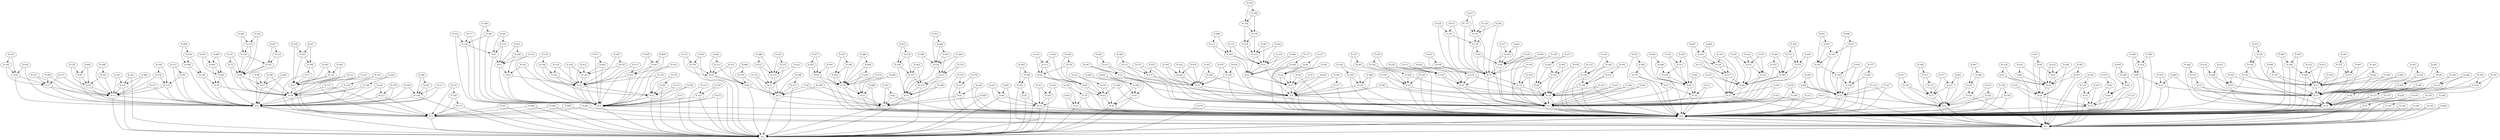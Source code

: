 digraph G {
    "N-0" -> "N-1";
    "N-0" -> "N-2";
    "N-1" -> "N-0";
    "N-1" -> "N-2";
    "N-2" -> "N-0";
    "N-2" -> "N-1";
    "N-3" -> "N-1";
    "N-3" -> "N-2";
    "N-4" -> "N-0";
    "N-4" -> "N-2";
    "N-5" -> "N-0";
    "N-5" -> "N-1";
    "N-6" -> "N-3";
    "N-6" -> "N-2";
    "N-7" -> "N-0";
    "N-7" -> "N-2";
    "N-8" -> "N-0";
    "N-8" -> "N-1";
    "N-9" -> "N-5";
    "N-9" -> "N-0";
    "N-10" -> "N-0";
    "N-10" -> "N-1";
    "N-11" -> "N-7";
    "N-11" -> "N-2";
    "N-12" -> "N-4";
    "N-12" -> "N-2";
    "N-13" -> "N-6";
    "N-13" -> "N-2";
    "N-14" -> "N-2";
    "N-14" -> "N-0";
    "N-15" -> "N-9";
    "N-15" -> "N-5";
    "N-16" -> "N-2";
    "N-16" -> "N-0";
    "N-17" -> "N-9";
    "N-17" -> "N-0";
    "N-18" -> "N-5";
    "N-18" -> "N-0";
    "N-19" -> "N-0";
    "N-19" -> "N-1";
    "N-20" -> "N-6";
    "N-20" -> "N-3";
    "N-21" -> "N-15";
    "N-21" -> "N-9";
    "N-22" -> "N-17";
    "N-22" -> "N-9";
    "N-23" -> "N-12";
    "N-23" -> "N-4";
    "N-24" -> "N-5";
    "N-24" -> "N-0";
    "N-25" -> "N-8";
    "N-25" -> "N-0";
    "N-26" -> "N-17";
    "N-26" -> "N-0";
    "N-27" -> "N-22";
    "N-27" -> "N-9";
    "N-28" -> "N-18";
    "N-28" -> "N-0";
    "N-29" -> "N-10";
    "N-29" -> "N-1";
    "N-30" -> "N-18";
    "N-30" -> "N-0";
    "N-31" -> "N-4";
    "N-31" -> "N-2";
    "N-32" -> "N-24";
    "N-32" -> "N-0";
    "N-33" -> "N-19";
    "N-33" -> "N-0";
    "N-34" -> "N-29";
    "N-34" -> "N-10";
    "N-35" -> "N-5";
    "N-35" -> "N-1";
    "N-36" -> "N-20";
    "N-36" -> "N-6";
    "N-37" -> "N-20";
    "N-37" -> "N-6";
    "N-38" -> "N-2";
    "N-38" -> "N-0";
    "N-39" -> "N-29";
    "N-39" -> "N-1";
    "N-40" -> "N-26";
    "N-40" -> "N-0";
    "N-41" -> "N-20";
    "N-41" -> "N-3";
    "N-42" -> "N-38";
    "N-42" -> "N-0";
    "N-43" -> "N-7";
    "N-43" -> "N-0";
    "N-44" -> "N-37";
    "N-44" -> "N-20";
    "N-45" -> "N-39";
    "N-45" -> "N-29";
    "N-46" -> "N-39";
    "N-46" -> "N-1";
    "N-47" -> "N-38";
    "N-47" -> "N-2";
    "N-48" -> "N-11";
    "N-48" -> "N-2";
    "N-49" -> "N-42";
    "N-49" -> "N-0";
    "N-50" -> "N-17";
    "N-50" -> "N-0";
    "N-51" -> "N-11";
    "N-51" -> "N-7";
    "N-52" -> "N-33";
    "N-52" -> "N-0";
    "N-53" -> "N-33";
    "N-53" -> "N-19";
    "N-54" -> "N-10";
    "N-54" -> "N-1";
    "N-55" -> "N-0";
    "N-55" -> "N-1";
    "N-56" -> "N-19";
    "N-56" -> "N-0";
    "N-57" -> "N-13";
    "N-57" -> "N-6";
    "N-58" -> "N-5";
    "N-58" -> "N-1";
    "N-59" -> "N-33";
    "N-59" -> "N-19";
    "N-60" -> "N-11";
    "N-60" -> "N-7";
    "N-61" -> "N-39";
    "N-61" -> "N-29";
    "N-62" -> "N-7";
    "N-62" -> "N-0";
    "N-63" -> "N-23";
    "N-63" -> "N-4";
    "N-64" -> "N-35";
    "N-64" -> "N-5";
    "N-65" -> "N-57";
    "N-65" -> "N-6";
    "N-66" -> "N-10";
    "N-66" -> "N-0";
    "N-67" -> "N-63";
    "N-67" -> "N-4";
    "N-68" -> "N-61";
    "N-68" -> "N-29";
    "N-69" -> "N-16";
    "N-69" -> "N-0";
    "N-70" -> "N-43";
    "N-70" -> "N-0";
    "N-71" -> "N-8";
    "N-71" -> "N-1";
    "N-72" -> "N-33";
    "N-72" -> "N-0";
    "N-73" -> "N-44";
    "N-73" -> "N-20";
    "N-74" -> "N-18";
    "N-74" -> "N-5";
    "N-75" -> "N-74";
    "N-75" -> "N-5";
    "N-76" -> "N-17";
    "N-76" -> "N-9";
    "N-77" -> "N-41";
    "N-77" -> "N-3";
    "N-78" -> "N-16";
    "N-78" -> "N-0";
    "N-79" -> "N-7";
    "N-79" -> "N-2";
    "N-80" -> "N-14";
    "N-80" -> "N-2";
    "N-81" -> "N-7";
    "N-81" -> "N-0";
    "N-82" -> "N-66";
    "N-82" -> "N-0";
    "N-83" -> "N-68";
    "N-83" -> "N-29";
    "N-84" -> "N-66";
    "N-84" -> "N-0";
    "N-85" -> "N-24";
    "N-85" -> "N-5";
    "N-86" -> "N-75";
    "N-86" -> "N-5";
    "N-87" -> "N-14";
    "N-87" -> "N-2";
    "N-88" -> "N-33";
    "N-88" -> "N-0";
    "N-89" -> "N-52";
    "N-89" -> "N-0";
    "N-90" -> "N-18";
    "N-90" -> "N-5";
    "N-91" -> "N-48";
    "N-91" -> "N-2";
    "N-92" -> "N-49";
    "N-92" -> "N-42";
    "N-93" -> "N-13";
    "N-93" -> "N-6";
    "N-94" -> "N-86";
    "N-94" -> "N-75";
    "N-95" -> "N-93";
    "N-95" -> "N-6";
    "N-96" -> "N-37";
    "N-96" -> "N-6";
    "N-97" -> "N-67";
    "N-97" -> "N-4";
    "N-98" -> "N-25";
    "N-98" -> "N-0";
    "N-99" -> "N-70";
    "N-99" -> "N-0";
    "N-100" -> "N-55";
    "N-100" -> "N-0";
    "N-101" -> "N-4";
    "N-101" -> "N-2";
    "N-102" -> "N-23";
    "N-102" -> "N-12";
    "N-103" -> "N-44";
    "N-103" -> "N-20";
    "N-104" -> "N-27";
    "N-104" -> "N-22";
    "N-105" -> "N-71";
    "N-105" -> "N-8";
    "N-106" -> "N-18";
    "N-106" -> "N-0";
    "N-107" -> "N-64";
    "N-107" -> "N-35";
    "N-108" -> "N-102";
    "N-108" -> "N-23";
    "N-109" -> "N-0";
    "N-109" -> "N-1";
    "N-110" -> "N-54";
    "N-110" -> "N-1";
    "N-111" -> "N-104";
    "N-111" -> "N-22";
    "N-112" -> "N-71";
    "N-112" -> "N-8";
    "N-113" -> "N-92";
    "N-113" -> "N-49";
    "N-114" -> "N-56";
    "N-114" -> "N-19";
    "N-115" -> "N-64";
    "N-115" -> "N-35";
    "N-116" -> "N-82";
    "N-116" -> "N-66";
    "N-117" -> "N-9";
    "N-117" -> "N-0";
    "N-118" -> "N-79";
    "N-118" -> "N-2";
    "N-119" -> "N-51";
    "N-119" -> "N-11";
    "N-120" -> "N-23";
    "N-120" -> "N-4";
    "N-121" -> "N-53";
    "N-121" -> "N-19";
    "N-122" -> "N-27";
    "N-122" -> "N-22";
    "N-123" -> "N-6";
    "N-123" -> "N-3";
    "N-124" -> "N-41";
    "N-124" -> "N-3";
    "N-125" -> "N-12";
    "N-125" -> "N-4";
    "N-126" -> "N-106";
    "N-126" -> "N-0";
    "N-127" -> "N-15";
    "N-127" -> "N-5";
    "N-128" -> "N-94";
    "N-128" -> "N-75";
    "N-129" -> "N-28";
    "N-129" -> "N-18";
    "N-130" -> "N-97";
    "N-130" -> "N-4";
    "N-131" -> "N-10";
    "N-131" -> "N-0";
    "N-132" -> "N-51";
    "N-132" -> "N-11";
    "N-133" -> "N-13";
    "N-133" -> "N-2";
    "N-134" -> "N-72";
    "N-134" -> "N-0";
    "N-135" -> "N-126";
    "N-135" -> "N-0";
    "N-136" -> "N-30";
    "N-136" -> "N-0";
    "N-137" -> "N-40";
    "N-137" -> "N-26";
    "N-138" -> "N-25";
    "N-138" -> "N-0";
    "N-139" -> "N-55";
    "N-139" -> "N-1";
    "N-140" -> "N-65";
    "N-140" -> "N-57";
    "N-141" -> "N-73";
    "N-141" -> "N-44";
    "N-142" -> "N-128";
    "N-142" -> "N-75";
    "N-143" -> "N-136";
    "N-143" -> "N-0";
    "N-144" -> "N-120";
    "N-144" -> "N-4";
    "N-145" -> "N-128";
    "N-145" -> "N-75";
    "N-146" -> "N-6";
    "N-146" -> "N-2";
    "N-147" -> "N-57";
    "N-147" -> "N-13";
    "N-148" -> "N-36";
    "N-148" -> "N-6";
    "N-149" -> "N-114";
    "N-149" -> "N-19";
    "N-150" -> "N-92";
    "N-150" -> "N-49";
    "N-151" -> "N-118";
    "N-151" -> "N-79";
    "N-152" -> "N-13";
    "N-152" -> "N-6";
    "N-153" -> "N-20";
    "N-153" -> "N-3";
    "N-154" -> "N-130";
    "N-154" -> "N-4";
    "N-155" -> "N-13";
    "N-155" -> "N-6";
    "N-156" -> "N-155";
    "N-156" -> "N-13";
    "N-157" -> "N-81";
    "N-157" -> "N-0";
    "N-158" -> "N-103";
    "N-158" -> "N-44";
    "N-159" -> "N-20";
    "N-159" -> "N-6";
    "N-160" -> "N-126";
    "N-160" -> "N-0";
    "N-161" -> "N-90";
    "N-161" -> "N-18";
    "N-162" -> "N-87";
    "N-162" -> "N-2";
    "N-163" -> "N-23";
    "N-163" -> "N-4";
    "N-164" -> "N-138";
    "N-164" -> "N-25";
    "N-165" -> "N-99";
    "N-165" -> "N-70";
    "N-166" -> "N-162";
    "N-166" -> "N-2";
    "N-167" -> "N-72";
    "N-167" -> "N-33";
    "N-168" -> "N-11";
    "N-168" -> "N-7";
    "N-169" -> "N-15";
    "N-169" -> "N-9";
    "N-170" -> "N-157";
    "N-170" -> "N-0";
    "N-171" -> "N-24";
    "N-171" -> "N-0";
    "N-172" -> "N-3";
    "N-172" -> "N-2";
    "N-173" -> "N-115";
    "N-173" -> "N-64";
    "N-174" -> "N-104";
    "N-174" -> "N-27";
    "N-175" -> "N-145";
    "N-175" -> "N-75";
    "N-176" -> "N-32";
    "N-176" -> "N-0";
    "N-177" -> "N-130";
    "N-177" -> "N-4";
    "N-178" -> "N-0";
    "N-178" -> "N-2";
    "N-179" -> "N-158";
    "N-179" -> "N-44";
    "N-180" -> "N-1";
    "N-180" -> "N-0";
    "N-181" -> "N-63";
    "N-181" -> "N-4";
    "N-182" -> "N-134";
    "N-182" -> "N-72";
    "N-183" -> "N-86";
    "N-183" -> "N-5";
    "N-184" -> "N-156";
    "N-184" -> "N-155";
    "N-185" -> "N-8";
    "N-185" -> "N-1";
    "N-186" -> "N-77";
    "N-186" -> "N-41";
    "N-187" -> "N-0";
    "N-187" -> "N-1";
    "N-188" -> "N-59";
    "N-188" -> "N-33";
    "N-189" -> "N-146";
    "N-189" -> "N-6";
    "N-190" -> "N-37";
    "N-190" -> "N-20";
    "N-191" -> "N-18";
    "N-191" -> "N-5";
    "N-192" -> "N-8";
    "N-192" -> "N-0";
    "N-193" -> "N-42";
    "N-193" -> "N-38";
    "N-194" -> "N-0";
    "N-194" -> "N-1";
    "N-195" -> "N-64";
    "N-195" -> "N-5";
    "N-196" -> "N-8";
    "N-196" -> "N-0";
    "N-197" -> "N-185";
    "N-197" -> "N-8";
    "N-198" -> "N-20";
    "N-198" -> "N-6";
    "N-199" -> "N-5";
    "N-199" -> "N-0";
    "N-200" -> "N-22";
    "N-200" -> "N-17";
    "N-201" -> "N-93";
    "N-201" -> "N-13";
    "N-202" -> "N-146";
    "N-202" -> "N-6";
    "N-203" -> "N-14";
    "N-203" -> "N-2";
    "N-204" -> "N-179";
    "N-204" -> "N-158";
    "N-205" -> "N-161";
    "N-205" -> "N-90";
    "N-206" -> "N-33";
    "N-206" -> "N-19";
    "N-207" -> "N-155";
    "N-207" -> "N-6";
    "N-208" -> "N-28";
    "N-208" -> "N-18";
    "N-209" -> "N-72";
    "N-209" -> "N-0";
    "N-210" -> "N-61";
    "N-210" -> "N-39";
    "N-211" -> "N-146";
    "N-211" -> "N-6";
    "N-212" -> "N-118";
    "N-212" -> "N-79";
    "N-213" -> "N-207";
    "N-213" -> "N-6";
    "N-214" -> "N-89";
    "N-214" -> "N-0";
    "N-215" -> "N-127";
    "N-215" -> "N-5";
    "N-216" -> "N-115";
    "N-216" -> "N-35";
    "N-217" -> "N-163";
    "N-217" -> "N-23";
    "N-218" -> "N-28";
    "N-218" -> "N-0";
    "N-219" -> "N-145";
    "N-219" -> "N-128";
    "N-220" -> "N-212";
    "N-220" -> "N-79";
    "N-221" -> "N-195";
    "N-221" -> "N-64";
    "N-222" -> "N-132";
    "N-222" -> "N-51";
    "N-223" -> "N-101";
    "N-223" -> "N-2";
    "N-224" -> "N-95";
    "N-224" -> "N-93";
    "N-225" -> "N-193";
    "N-225" -> "N-42";
    "N-226" -> "N-206";
    "N-226" -> "N-33";
    "N-227" -> "N-3";
    "N-227" -> "N-2";
    "N-228" -> "N-86";
    "N-228" -> "N-75";
    "N-229" -> "N-136";
    "N-229" -> "N-30";
    "N-230" -> "N-9";
    "N-230" -> "N-0";
    "N-231" -> "N-132";
    "N-231" -> "N-51";
    "N-232" -> "N-41";
    "N-232" -> "N-20";
    "N-233" -> "N-106";
    "N-233" -> "N-0";
    "N-234" -> "N-188";
    "N-234" -> "N-33";
    "N-235" -> "N-97";
    "N-235" -> "N-67";
    "N-236" -> "N-196";
    "N-236" -> "N-0";
    "N-237" -> "N-71";
    "N-237" -> "N-8";
    "N-238" -> "N-45";
    "N-238" -> "N-39";
    "N-239" -> "N-72";
    "N-239" -> "N-33";
    "N-240" -> "N-206";
    "N-240" -> "N-33";
    "N-241" -> "N-221";
    "N-241" -> "N-64";
    "N-242" -> "N-179";
    "N-242" -> "N-44";
    "N-243" -> "N-18";
    "N-243" -> "N-5";
    "N-244" -> "N-145";
    "N-244" -> "N-75";
    "N-245" -> "N-26";
    "N-245" -> "N-17";
    "N-246" -> "N-64";
    "N-246" -> "N-5";
    "N-247" -> "N-39";
    "N-247" -> "N-1";
    "N-248" -> "N-15";
    "N-248" -> "N-9";
    "N-249" -> "N-78";
    "N-249" -> "N-16";
    "N-250" -> "N-75";
    "N-250" -> "N-74";
    "N-251" -> "N-123";
    "N-251" -> "N-6";
    "N-252" -> "N-246";
    "N-252" -> "N-64";
    "N-253" -> "N-5";
    "N-253" -> "N-0";
    "N-254" -> "N-85";
    "N-254" -> "N-5";
    "N-255" -> "N-246";
    "N-255" -> "N-5";
    "N-256" -> "N-164";
    "N-256" -> "N-25";
    "N-257" -> "N-72";
    "N-257" -> "N-33";
    "N-258" -> "N-122";
    "N-258" -> "N-27";
    "N-259" -> "N-157";
    "N-259" -> "N-0";
    "N-260" -> "N-209";
    "N-260" -> "N-0";
    "N-261" -> "N-59";
    "N-261" -> "N-19";
    "N-262" -> "N-72";
    "N-262" -> "N-33";
    "N-263" -> "N-70";
    "N-263" -> "N-0";
    "N-264" -> "N-47";
    "N-264" -> "N-38";
    "N-265" -> "N-124";
    "N-265" -> "N-41";
    "N-266" -> "N-3";
    "N-266" -> "N-2";
    "N-267" -> "N-21";
    "N-267" -> "N-9";
    "N-268" -> "N-67";
    "N-268" -> "N-63";
    "N-269" -> "N-114";
    "N-269" -> "N-19";
    "N-270" -> "N-108";
    "N-270" -> "N-23";
    "N-271" -> "N-11";
    "N-271" -> "N-2";
    "N-272" -> "N-205";
    "N-272" -> "N-90";
    "N-273" -> "N-255";
    "N-273" -> "N-246";
    "N-274" -> "N-212";
    "N-274" -> "N-118";
    "N-275" -> "N-200";
    "N-275" -> "N-17";
    "N-276" -> "N-91";
    "N-276" -> "N-2";
    "N-277" -> "N-237";
    "N-277" -> "N-71";
    "N-278" -> "N-258";
    "N-278" -> "N-122";
    "N-279" -> "N-30";
    "N-279" -> "N-18";
    "N-280" -> "N-1";
    "N-280" -> "N-0";
    "N-281" -> "N-138";
    "N-281" -> "N-0";
    "N-282" -> "N-36";
    "N-282" -> "N-6";
    "N-283" -> "N-208";
    "N-283" -> "N-28";
    "N-284" -> "N-148";
    "N-284" -> "N-6";
    "N-285" -> "N-240";
    "N-285" -> "N-33";
    "N-286" -> "N-214";
    "N-286" -> "N-89";
    "N-287" -> "N-130";
    "N-287" -> "N-4";
    "N-288" -> "N-220";
    "N-288" -> "N-79";
    "N-289" -> "N-9";
    "N-289" -> "N-5";
    "N-290" -> "N-72";
    "N-290" -> "N-33";
    "N-291" -> "N-216";
    "N-291" -> "N-115";
    "N-292" -> "N-166";
    "N-292" -> "N-162";
    "N-293" -> "N-161";
    "N-293" -> "N-18";
    "N-294" -> "N-98";
    "N-294" -> "N-25";
    "N-295" -> "N-101";
    "N-295" -> "N-4";
    "N-296" -> "N-61";
    "N-296" -> "N-29";
    "N-297" -> "N-12";
    "N-297" -> "N-2";
    "N-298" -> "N-201";
    "N-298" -> "N-13";
    "N-299" -> "N-79";
    "N-299" -> "N-7";
    "N-300" -> "N-187";
    "N-300" -> "N-0";
    "N-301" -> "N-233";
    "N-301" -> "N-106";
    "N-302" -> "N-169";
    "N-302" -> "N-15";
    "N-303" -> "N-248";
    "N-303" -> "N-15";
    "N-304" -> "N-262";
    "N-304" -> "N-72";
    "N-305" -> "N-172";
    "N-305" -> "N-3";
    "N-306" -> "N-254";
    "N-306" -> "N-85";
    "N-307" -> "N-226";
    "N-307" -> "N-33";
    "N-308" -> "N-263";
    "N-308" -> "N-70";
    "N-309" -> "N-264";
    "N-309" -> "N-47";
    "N-310" -> "N-74";
    "N-310" -> "N-5";
    "N-311" -> "N-112";
    "N-311" -> "N-71";
    "N-312" -> "N-203";
    "N-312" -> "N-14";
    "N-313" -> "N-254";
    "N-313" -> "N-85";
    "N-314" -> "N-25";
    "N-314" -> "N-8";
    "N-315" -> "N-91";
    "N-315" -> "N-48";
    "N-316" -> "N-283";
    "N-316" -> "N-28";
    "N-317" -> "N-183";
    "N-317" -> "N-86";
    "N-318" -> "N-52";
    "N-318" -> "N-0";
    "N-319" -> "N-103";
    "N-319" -> "N-44";
    "N-320" -> "N-230";
    "N-320" -> "N-0";
    "N-321" -> "N-268";
    "N-321" -> "N-67";
    "N-322" -> "N-15";
    "N-322" -> "N-5";
    "N-323" -> "N-186";
    "N-323" -> "N-41";
    "N-324" -> "N-221";
    "N-324" -> "N-195";
    "N-325" -> "N-41";
    "N-325" -> "N-20";
    "N-326" -> "N-323";
    "N-326" -> "N-41";
    "N-327" -> "N-133";
    "N-327" -> "N-13";
    "N-328" -> "N-273";
    "N-328" -> "N-255";
    "N-329" -> "N-27";
    "N-329" -> "N-22";
    "N-330" -> "N-160";
    "N-330" -> "N-126";
    "N-331" -> "N-313";
    "N-331" -> "N-85";
    "N-332" -> "N-209";
    "N-332" -> "N-72";
    "N-333" -> "N-19";
    "N-333" -> "N-0";
    "N-334" -> "N-113";
    "N-334" -> "N-92";
    "N-335" -> "N-91";
    "N-335" -> "N-48";
    "N-336" -> "N-151";
    "N-336" -> "N-79";
    "N-337" -> "N-127";
    "N-337" -> "N-5";
    "N-338" -> "N-81";
    "N-338" -> "N-0";
    "N-339" -> "N-102";
    "N-339" -> "N-23";
    "N-340" -> "N-110";
    "N-340" -> "N-1";
    "N-341" -> "N-85";
    "N-341" -> "N-24";
    "N-342" -> "N-169";
    "N-342" -> "N-15";
    "N-343" -> "N-62";
    "N-343" -> "N-7";
    "N-344" -> "N-121";
    "N-344" -> "N-19";
    "N-345" -> "N-256";
    "N-345" -> "N-25";
    "N-346" -> "N-42";
    "N-346" -> "N-0";
    "N-347" -> "N-25";
    "N-347" -> "N-0";
    "N-348" -> "N-311";
    "N-348" -> "N-71";
    "N-349" -> "N-150";
    "N-349" -> "N-49";
    "N-350" -> "N-216";
    "N-350" -> "N-35";
    "N-351" -> "N-159";
    "N-351" -> "N-6";
    "N-352" -> "N-305";
    "N-352" -> "N-3";
    "N-353" -> "N-67";
    "N-353" -> "N-4";
    "N-354" -> "N-278";
    "N-354" -> "N-258";
    "N-355" -> "N-257";
    "N-355" -> "N-33";
    "N-356" -> "N-320";
    "N-356" -> "N-230";
    "N-357" -> "N-105";
    "N-357" -> "N-8";
    "N-358" -> "N-333";
    "N-358" -> "N-19";
    "N-359" -> "N-358";
    "N-359" -> "N-333";
    "N-360" -> "N-3";
    "N-360" -> "N-2";
    "N-361" -> "N-133";
    "N-361" -> "N-2";
    "N-362" -> "N-355";
    "N-362" -> "N-257";
    "N-363" -> "N-151";
    "N-363" -> "N-118";
    "N-364" -> "N-220";
    "N-364" -> "N-212";
    "N-365" -> "N-18";
    "N-365" -> "N-5";
    "N-366" -> "N-57";
    "N-366" -> "N-13";
    "N-367" -> "N-163";
    "N-367" -> "N-4";
    "N-368" -> "N-215";
    "N-368" -> "N-5";
    "N-369" -> "N-84";
    "N-369" -> "N-0";
    "N-370" -> "N-297";
    "N-370" -> "N-12";
    "N-371" -> "N-136";
    "N-371" -> "N-30";
    "N-372" -> "N-276";
    "N-372" -> "N-91";
    "N-373" -> "N-57";
    "N-373" -> "N-13";
    "N-374" -> "N-70";
    "N-374" -> "N-43";
    "N-375" -> "N-19";
    "N-375" -> "N-1";
    "N-376" -> "N-123";
    "N-376" -> "N-6";
    "N-377" -> "N-281";
    "N-377" -> "N-0";
    "N-378" -> "N-48";
    "N-378" -> "N-11";
    "N-379" -> "N-23";
    "N-379" -> "N-12";
    "N-380" -> "N-176";
    "N-380" -> "N-0";
    "N-381" -> "N-12";
    "N-381" -> "N-4";
    "N-382" -> "N-182";
    "N-382" -> "N-72";
    "N-383" -> "N-358";
    "N-383" -> "N-333";
    "N-384" -> "N-197";
    "N-384" -> "N-185";
    "N-385" -> "N-124";
    "N-385" -> "N-3";
    "N-386" -> "N-222";
    "N-386" -> "N-132";
    "N-387" -> "N-247";
    "N-387" -> "N-39";
    "N-388" -> "N-230";
    "N-388" -> "N-9";
    "N-389" -> "N-214";
    "N-389" -> "N-0";
    "N-390" -> "N-86";
    "N-390" -> "N-5";
    "N-391" -> "N-99";
    "N-391" -> "N-70";
    "N-392" -> "N-198";
    "N-392" -> "N-20";
    "N-393" -> "N-203";
    "N-393" -> "N-14";
    "N-394" -> "N-86";
    "N-394" -> "N-5";
    "N-395" -> "N-117";
    "N-395" -> "N-9";
    "N-396" -> "N-354";
    "N-396" -> "N-278";
    "N-397" -> "N-345";
    "N-397" -> "N-256";
    "N-398" -> "N-271";
    "N-398" -> "N-11";
    "N-399" -> "N-287";
    "N-399" -> "N-4";
    "N-400" -> "N-167";
    "N-400" -> "N-33";
    "N-401" -> "N-18";
    "N-401" -> "N-5";
    "N-402" -> "N-37";
    "N-402" -> "N-6";
    "N-403" -> "N-220";
    "N-403" -> "N-212";
    "N-404" -> "N-95";
    "N-404" -> "N-93";
    "N-405" -> "N-284";
    "N-405" -> "N-148";
    "N-406" -> "N-282";
    "N-406" -> "N-36";
    "N-407" -> "N-291";
    "N-407" -> "N-216";
    "N-408" -> "N-367";
    "N-408" -> "N-4";
    "N-409" -> "N-403";
    "N-409" -> "N-220";
    "N-410" -> "N-164";
    "N-410" -> "N-138";
    "N-411" -> "N-5";
    "N-411" -> "N-1";
    "N-412" -> "N-120";
    "N-412" -> "N-23";
    "N-413" -> "N-209";
    "N-413" -> "N-72";
    "N-414" -> "N-382";
    "N-414" -> "N-182";
    "N-415" -> "N-21";
    "N-415" -> "N-15";
    "N-416" -> "N-140";
    "N-416" -> "N-65";
    "N-417" -> "N-345";
    "N-417" -> "N-25";
    "N-418" -> "N-336";
    "N-418" -> "N-151";
    "N-419" -> "N-142";
    "N-419" -> "N-75";
    "N-420" -> "N-313";
    "N-420" -> "N-85";
    "N-421" -> "N-80";
    "N-421" -> "N-14";
    "N-422" -> "N-132";
    "N-422" -> "N-51";
    "N-423" -> "N-127";
    "N-423" -> "N-5";
    "N-424" -> "N-113";
    "N-424" -> "N-49";
    "N-425" -> "N-54";
    "N-425" -> "N-10";
    "N-426" -> "N-415";
    "N-426" -> "N-21";
    "N-427" -> "N-323";
    "N-427" -> "N-186";
    "N-428" -> "N-136";
    "N-428" -> "N-30";
    "N-429" -> "N-19";
    "N-429" -> "N-1";
    "N-430" -> "N-231";
    "N-430" -> "N-132";
    "N-431" -> "N-46";
    "N-431" -> "N-39";
    "N-432" -> "N-380";
    "N-432" -> "N-0";
    "N-433" -> "N-163";
    "N-433" -> "N-4";
    "N-434" -> "N-70";
    "N-434" -> "N-43";
    "N-435" -> "N-308";
    "N-435" -> "N-263";
    "N-436" -> "N-264";
    "N-436" -> "N-47";
    "N-437" -> "N-322";
    "N-437" -> "N-15";
    "N-438" -> "N-279";
    "N-438" -> "N-30";
    "N-439" -> "N-143";
    "N-439" -> "N-136";
    "N-440" -> "N-255";
    "N-440" -> "N-5";
    "N-441" -> "N-235";
    "N-441" -> "N-97";
    "N-442" -> "N-183";
    "N-442" -> "N-86";
    "N-443" -> "N-438";
    "N-443" -> "N-279";
    "N-444" -> "N-252";
    "N-444" -> "N-246";
    "N-445" -> "N-120";
    "N-445" -> "N-4";
    "N-446" -> "N-306";
    "N-446" -> "N-85";
    "N-447" -> "N-319";
    "N-447" -> "N-103";
    "N-448" -> "N-3";
    "N-448" -> "N-1";
    "N-449" -> "N-291";
    "N-449" -> "N-115";
    "N-450" -> "N-406";
    "N-450" -> "N-282";
    "N-451" -> "N-188";
    "N-451" -> "N-59";
    "N-452" -> "N-409";
    "N-452" -> "N-220";
    "N-453" -> "N-418";
    "N-453" -> "N-336";
    "N-454" -> "N-322";
    "N-454" -> "N-5";
    "N-455" -> "N-35";
    "N-455" -> "N-5";
    "N-456" -> "N-17";
    "N-456" -> "N-9";
    "N-457" -> "N-175";
    "N-457" -> "N-145";
    "N-458" -> "N-161";
    "N-458" -> "N-18";
    "N-459" -> "N-65";
    "N-459" -> "N-6";
    "N-460" -> "N-27";
    "N-460" -> "N-22";
    "N-461" -> "N-237";
    "N-461" -> "N-8";
    "N-462" -> "N-315";
    "N-462" -> "N-91";
    "N-463" -> "N-3";
    "N-463" -> "N-1";
    "N-464" -> "N-434";
    "N-464" -> "N-70";
    "N-465" -> "N-7";
    "N-465" -> "N-2";
    "N-466" -> "N-111";
    "N-466" -> "N-104";
    "N-467" -> "N-122";
    "N-467" -> "N-27";
    "N-468" -> "N-367";
    "N-468" -> "N-4";
    "N-469" -> "N-378";
    "N-469" -> "N-48";
    "N-470" -> "N-120";
    "N-470" -> "N-23";
    "N-471" -> "N-445";
    "N-471" -> "N-4";
    "N-472" -> "N-142";
    "N-472" -> "N-75";
    "N-473" -> "N-192";
    "N-473" -> "N-0";
    "N-474" -> "N-221";
    "N-474" -> "N-195";
    "N-475" -> "N-4";
    "N-475" -> "N-2";
    "N-476" -> "N-169";
    "N-476" -> "N-15";
    "N-477" -> "N-165";
    "N-477" -> "N-99";
    "N-478" -> "N-199";
    "N-478" -> "N-0";
    "N-479" -> "N-396";
    "N-479" -> "N-354";
    "N-480" -> "N-464";
    "N-480" -> "N-70";
    "N-481" -> "N-80";
    "N-481" -> "N-2";
    "N-482" -> "N-133";
    "N-482" -> "N-13";
    "N-483" -> "N-122";
    "N-483" -> "N-27";
    "N-484" -> "N-52";
    "N-484" -> "N-33";
    "N-485" -> "N-470";
    "N-485" -> "N-23";
    "N-486" -> "N-406";
    "N-486" -> "N-282";
    "N-487" -> "N-257";
    "N-487" -> "N-33";
    "N-488" -> "N-43";
    "N-488" -> "N-0";
    "N-489" -> "N-260";
    "N-489" -> "N-0";
    "N-490" -> "N-202";
    "N-490" -> "N-146";
    "N-491" -> "N-397";
    "N-491" -> "N-256";
    "N-492" -> "N-369";
    "N-492" -> "N-84";
    "N-493" -> "N-276";
    "N-493" -> "N-2";
    "N-494" -> "N-260";
    "N-494" -> "N-0";
    "N-495" -> "N-72";
    "N-495" -> "N-33";
    "N-496" -> "N-417";
    "N-496" -> "N-25";
    "N-497" -> "N-384";
    "N-497" -> "N-197";
    "N-498" -> "N-70";
    "N-498" -> "N-43";
    "N-499" -> "N-405";
    "N-499" -> "N-284";
}
